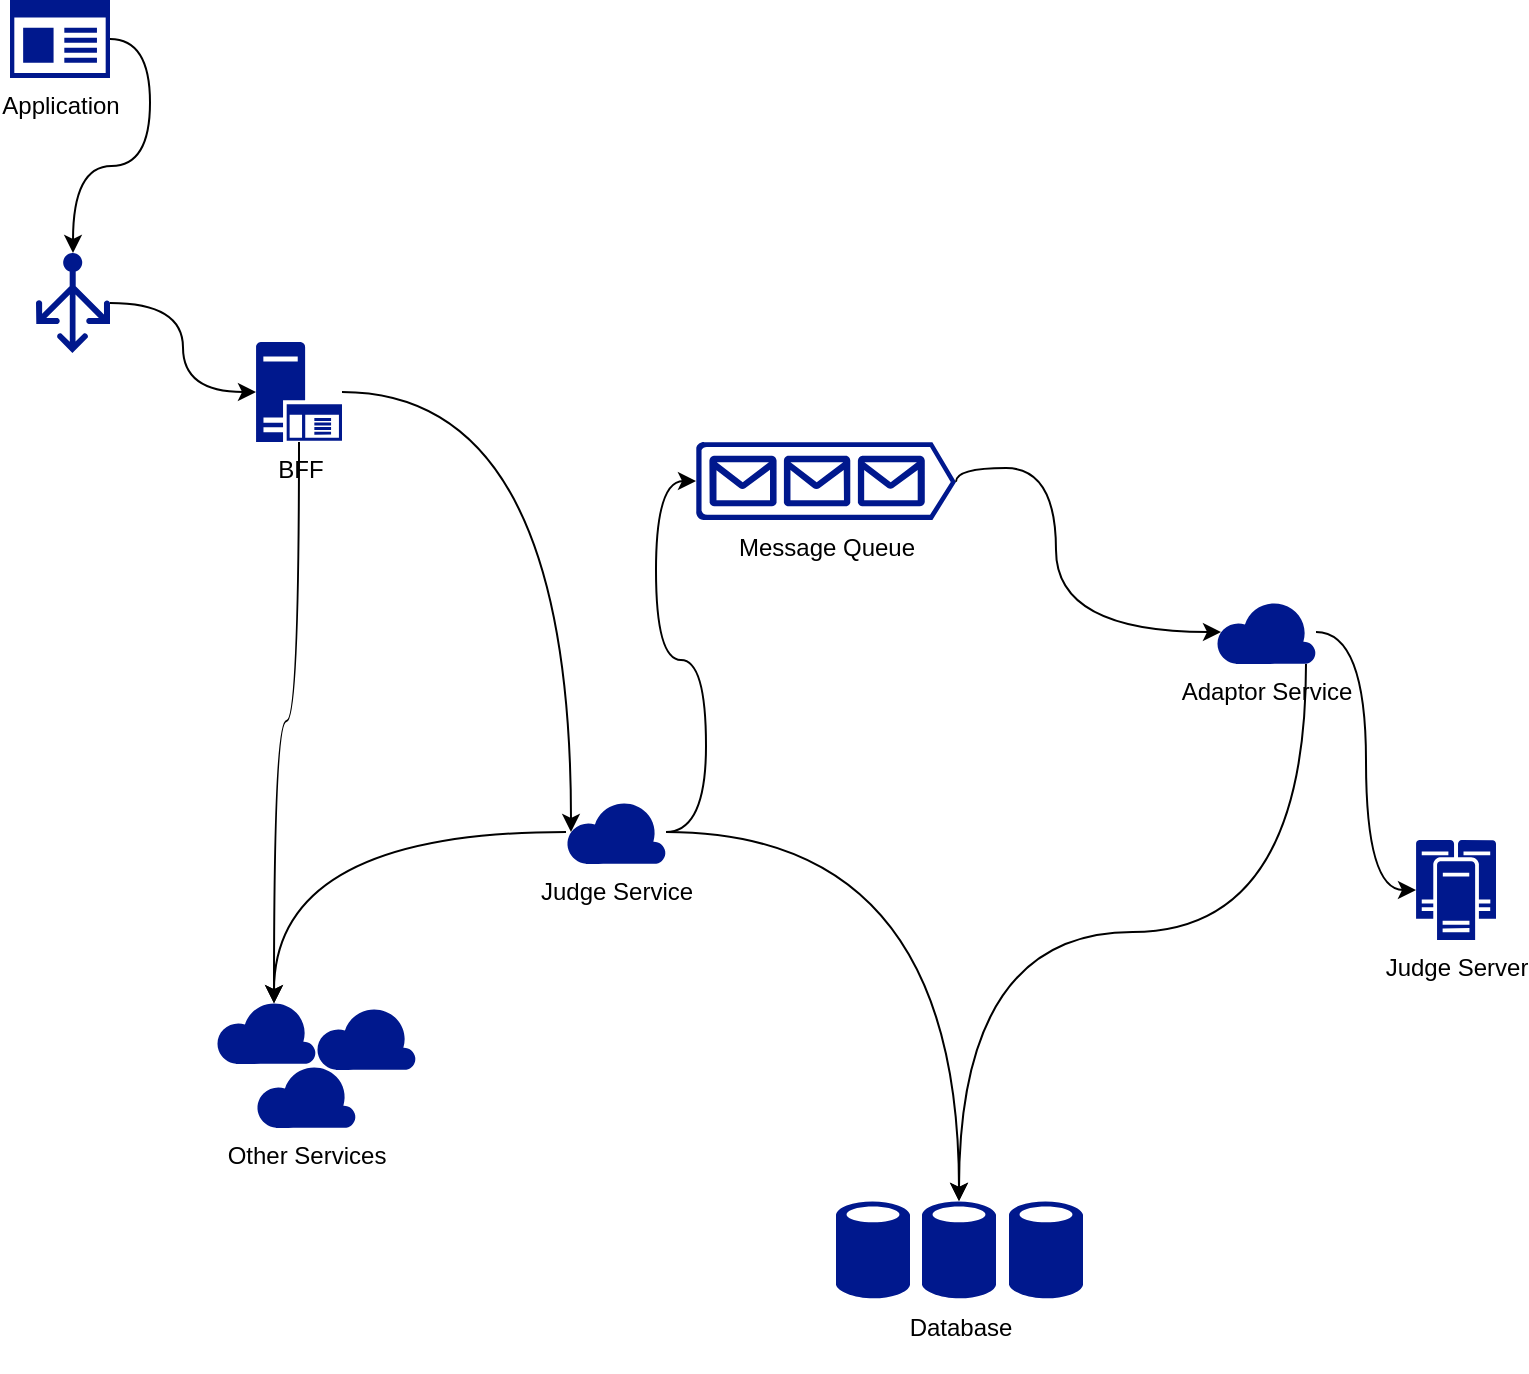 <mxfile version="24.6.2" type="github">
  <diagram name="Page-1" id="QzZd_IAzWdYlVaJUvz0e">
    <mxGraphModel dx="1195" dy="664" grid="1" gridSize="10" guides="1" tooltips="1" connect="1" arrows="1" fold="1" page="1" pageScale="1" pageWidth="850" pageHeight="1100" math="0" shadow="0">
      <root>
        <mxCell id="0" />
        <mxCell id="1" parent="0" />
        <mxCell id="hPZAuObZ41Z15zBgy_SH-5" value="Application" style="sketch=0;aspect=fixed;pointerEvents=1;shadow=0;dashed=0;html=1;strokeColor=none;labelPosition=center;verticalLabelPosition=bottom;verticalAlign=top;align=center;fillColor=#00188D;shape=mxgraph.mscae.enterprise.app_generic" vertex="1" parent="1">
          <mxGeometry x="147" y="80" width="50" height="39" as="geometry" />
        </mxCell>
        <mxCell id="hPZAuObZ41Z15zBgy_SH-7" value="BFF" style="sketch=0;aspect=fixed;pointerEvents=1;shadow=0;dashed=0;html=1;strokeColor=none;labelPosition=center;verticalLabelPosition=bottom;verticalAlign=top;align=center;fillColor=#00188D;shape=mxgraph.mscae.enterprise.application_server" vertex="1" parent="1">
          <mxGeometry x="270" y="251" width="43" height="50" as="geometry" />
        </mxCell>
        <mxCell id="hPZAuObZ41Z15zBgy_SH-9" value="Judge Service" style="sketch=0;aspect=fixed;pointerEvents=1;shadow=0;dashed=0;html=1;strokeColor=none;labelPosition=center;verticalLabelPosition=bottom;verticalAlign=top;align=center;fillColor=#00188D;shape=mxgraph.azure.cloud" vertex="1" parent="1">
          <mxGeometry x="425" y="480" width="50" height="32" as="geometry" />
        </mxCell>
        <mxCell id="hPZAuObZ41Z15zBgy_SH-13" value="" style="group" vertex="1" connectable="0" parent="1">
          <mxGeometry x="250" y="580" width="100" height="64" as="geometry" />
        </mxCell>
        <mxCell id="hPZAuObZ41Z15zBgy_SH-10" value="Other Services" style="sketch=0;aspect=fixed;pointerEvents=1;shadow=0;dashed=0;html=1;strokeColor=none;labelPosition=center;verticalLabelPosition=bottom;verticalAlign=top;align=center;fillColor=#00188D;shape=mxgraph.azure.cloud" vertex="1" parent="hPZAuObZ41Z15zBgy_SH-13">
          <mxGeometry x="20" y="32" width="50" height="32" as="geometry" />
        </mxCell>
        <mxCell id="hPZAuObZ41Z15zBgy_SH-11" value="" style="sketch=0;aspect=fixed;pointerEvents=1;shadow=0;dashed=0;html=1;strokeColor=none;labelPosition=center;verticalLabelPosition=bottom;verticalAlign=top;align=center;fillColor=#00188D;shape=mxgraph.azure.cloud" vertex="1" parent="hPZAuObZ41Z15zBgy_SH-13">
          <mxGeometry x="50" y="3" width="50" height="32" as="geometry" />
        </mxCell>
        <mxCell id="hPZAuObZ41Z15zBgy_SH-12" value="" style="sketch=0;aspect=fixed;pointerEvents=1;shadow=0;dashed=0;html=1;strokeColor=none;labelPosition=center;verticalLabelPosition=bottom;verticalAlign=top;align=center;fillColor=#00188D;shape=mxgraph.azure.cloud" vertex="1" parent="hPZAuObZ41Z15zBgy_SH-13">
          <mxGeometry width="50" height="32" as="geometry" />
        </mxCell>
        <mxCell id="hPZAuObZ41Z15zBgy_SH-15" value="Adaptor Service" style="sketch=0;aspect=fixed;pointerEvents=1;shadow=0;dashed=0;html=1;strokeColor=none;labelPosition=center;verticalLabelPosition=bottom;verticalAlign=top;align=center;fillColor=#00188D;shape=mxgraph.azure.cloud" vertex="1" parent="1">
          <mxGeometry x="750" y="380" width="50" height="32" as="geometry" />
        </mxCell>
        <mxCell id="hPZAuObZ41Z15zBgy_SH-16" value="Judge Server" style="sketch=0;aspect=fixed;pointerEvents=1;shadow=0;dashed=0;html=1;strokeColor=none;labelPosition=center;verticalLabelPosition=bottom;verticalAlign=top;align=center;fillColor=#00188D;shape=mxgraph.mscae.enterprise.cluster_server" vertex="1" parent="1">
          <mxGeometry x="850" y="500" width="40" height="50" as="geometry" />
        </mxCell>
        <mxCell id="hPZAuObZ41Z15zBgy_SH-21" value="" style="group" vertex="1" connectable="0" parent="1">
          <mxGeometry x="560" y="680" width="123.5" height="50" as="geometry" />
        </mxCell>
        <mxCell id="hPZAuObZ41Z15zBgy_SH-18" value="" style="sketch=0;aspect=fixed;pointerEvents=1;shadow=0;dashed=0;html=1;strokeColor=none;labelPosition=center;verticalLabelPosition=bottom;verticalAlign=top;align=center;fillColor=#00188D;shape=mxgraph.mscae.enterprise.database_generic" vertex="1" parent="hPZAuObZ41Z15zBgy_SH-21">
          <mxGeometry x="86.5" width="37" height="50" as="geometry" />
        </mxCell>
        <mxCell id="hPZAuObZ41Z15zBgy_SH-19" value="" style="sketch=0;aspect=fixed;pointerEvents=1;shadow=0;dashed=0;html=1;strokeColor=none;labelPosition=center;verticalLabelPosition=bottom;verticalAlign=top;align=center;fillColor=#00188D;shape=mxgraph.mscae.enterprise.database_generic" vertex="1" parent="hPZAuObZ41Z15zBgy_SH-21">
          <mxGeometry width="37" height="50" as="geometry" />
        </mxCell>
        <mxCell id="hPZAuObZ41Z15zBgy_SH-20" value="&lt;div&gt;Database&lt;/div&gt;&lt;div&gt;&lt;br&gt;&lt;/div&gt;" style="sketch=0;aspect=fixed;pointerEvents=1;shadow=0;dashed=0;html=1;strokeColor=none;labelPosition=center;verticalLabelPosition=bottom;verticalAlign=top;align=center;fillColor=#00188D;shape=mxgraph.mscae.enterprise.database_generic" vertex="1" parent="hPZAuObZ41Z15zBgy_SH-21">
          <mxGeometry x="43" width="37" height="50" as="geometry" />
        </mxCell>
        <mxCell id="hPZAuObZ41Z15zBgy_SH-24" value="" style="sketch=0;aspect=fixed;pointerEvents=1;shadow=0;dashed=0;html=1;strokeColor=none;labelPosition=center;verticalLabelPosition=bottom;verticalAlign=top;align=center;fillColor=#00188D;shape=mxgraph.azure.load_balancer_generic" vertex="1" parent="1">
          <mxGeometry x="160" y="206.5" width="37" height="50" as="geometry" />
        </mxCell>
        <mxCell id="hPZAuObZ41Z15zBgy_SH-25" style="edgeStyle=orthogonalEdgeStyle;rounded=0;orthogonalLoop=1;jettySize=auto;html=1;entryX=0.5;entryY=0;entryDx=0;entryDy=0;entryPerimeter=0;exitX=1;exitY=0.5;exitDx=0;exitDy=0;exitPerimeter=0;curved=1;" edge="1" parent="1" source="hPZAuObZ41Z15zBgy_SH-5" target="hPZAuObZ41Z15zBgy_SH-24">
          <mxGeometry relative="1" as="geometry">
            <Array as="points">
              <mxPoint x="217" y="99" />
              <mxPoint x="217" y="163" />
              <mxPoint x="178" y="163" />
            </Array>
          </mxGeometry>
        </mxCell>
        <mxCell id="hPZAuObZ41Z15zBgy_SH-26" style="edgeStyle=orthogonalEdgeStyle;rounded=0;orthogonalLoop=1;jettySize=auto;html=1;entryX=0;entryY=0.5;entryDx=0;entryDy=0;entryPerimeter=0;curved=1;" edge="1" parent="1" source="hPZAuObZ41Z15zBgy_SH-24" target="hPZAuObZ41Z15zBgy_SH-7">
          <mxGeometry relative="1" as="geometry" />
        </mxCell>
        <mxCell id="hPZAuObZ41Z15zBgy_SH-29" style="edgeStyle=orthogonalEdgeStyle;rounded=0;orthogonalLoop=1;jettySize=auto;html=1;entryX=0;entryY=0.5;entryDx=0;entryDy=0;entryPerimeter=0;curved=1;" edge="1" parent="1" source="hPZAuObZ41Z15zBgy_SH-15" target="hPZAuObZ41Z15zBgy_SH-16">
          <mxGeometry relative="1" as="geometry" />
        </mxCell>
        <mxCell id="hPZAuObZ41Z15zBgy_SH-30" value="Message Queue" style="sketch=0;aspect=fixed;pointerEvents=1;shadow=0;dashed=0;html=1;strokeColor=none;labelPosition=center;verticalLabelPosition=bottom;verticalAlign=top;align=center;fillColor=#00188D;shape=mxgraph.azure.queue_generic" vertex="1" parent="1">
          <mxGeometry x="490" y="301" width="130" height="39" as="geometry" />
        </mxCell>
        <mxCell id="hPZAuObZ41Z15zBgy_SH-32" style="edgeStyle=orthogonalEdgeStyle;rounded=0;orthogonalLoop=1;jettySize=auto;html=1;entryX=0.05;entryY=0.5;entryDx=0;entryDy=0;entryPerimeter=0;curved=1;" edge="1" parent="1" source="hPZAuObZ41Z15zBgy_SH-7" target="hPZAuObZ41Z15zBgy_SH-9">
          <mxGeometry relative="1" as="geometry" />
        </mxCell>
        <mxCell id="hPZAuObZ41Z15zBgy_SH-33" style="edgeStyle=orthogonalEdgeStyle;rounded=0;orthogonalLoop=1;jettySize=auto;html=1;entryX=0;entryY=0.5;entryDx=0;entryDy=0;entryPerimeter=0;curved=1;" edge="1" parent="1" source="hPZAuObZ41Z15zBgy_SH-9" target="hPZAuObZ41Z15zBgy_SH-30">
          <mxGeometry relative="1" as="geometry" />
        </mxCell>
        <mxCell id="hPZAuObZ41Z15zBgy_SH-34" style="edgeStyle=orthogonalEdgeStyle;rounded=0;orthogonalLoop=1;jettySize=auto;html=1;entryX=0.05;entryY=0.5;entryDx=0;entryDy=0;entryPerimeter=0;curved=1;exitX=1;exitY=0.51;exitDx=0;exitDy=0;exitPerimeter=0;" edge="1" parent="1" source="hPZAuObZ41Z15zBgy_SH-30" target="hPZAuObZ41Z15zBgy_SH-15">
          <mxGeometry relative="1" as="geometry">
            <Array as="points">
              <mxPoint x="670" y="314" />
            </Array>
          </mxGeometry>
        </mxCell>
        <mxCell id="hPZAuObZ41Z15zBgy_SH-35" style="edgeStyle=orthogonalEdgeStyle;rounded=0;orthogonalLoop=1;jettySize=auto;html=1;entryX=0.5;entryY=0.01;entryDx=0;entryDy=0;entryPerimeter=0;curved=1;" edge="1" parent="1" source="hPZAuObZ41Z15zBgy_SH-9" target="hPZAuObZ41Z15zBgy_SH-20">
          <mxGeometry relative="1" as="geometry" />
        </mxCell>
        <mxCell id="hPZAuObZ41Z15zBgy_SH-36" style="edgeStyle=orthogonalEdgeStyle;rounded=0;orthogonalLoop=1;jettySize=auto;html=1;entryX=0.5;entryY=0.01;entryDx=0;entryDy=0;entryPerimeter=0;curved=1;exitX=0.9;exitY=1;exitDx=0;exitDy=0;exitPerimeter=0;" edge="1" parent="1" source="hPZAuObZ41Z15zBgy_SH-15" target="hPZAuObZ41Z15zBgy_SH-20">
          <mxGeometry relative="1" as="geometry" />
        </mxCell>
        <mxCell id="hPZAuObZ41Z15zBgy_SH-42" style="edgeStyle=orthogonalEdgeStyle;rounded=0;orthogonalLoop=1;jettySize=auto;html=1;entryX=0.58;entryY=0.05;entryDx=0;entryDy=0;entryPerimeter=0;curved=1;" edge="1" parent="1" source="hPZAuObZ41Z15zBgy_SH-7" target="hPZAuObZ41Z15zBgy_SH-12">
          <mxGeometry relative="1" as="geometry" />
        </mxCell>
        <mxCell id="hPZAuObZ41Z15zBgy_SH-43" style="edgeStyle=orthogonalEdgeStyle;rounded=0;orthogonalLoop=1;jettySize=auto;html=1;entryX=0.58;entryY=0.05;entryDx=0;entryDy=0;entryPerimeter=0;curved=1;" edge="1" parent="1" source="hPZAuObZ41Z15zBgy_SH-9" target="hPZAuObZ41Z15zBgy_SH-12">
          <mxGeometry relative="1" as="geometry" />
        </mxCell>
      </root>
    </mxGraphModel>
  </diagram>
</mxfile>

